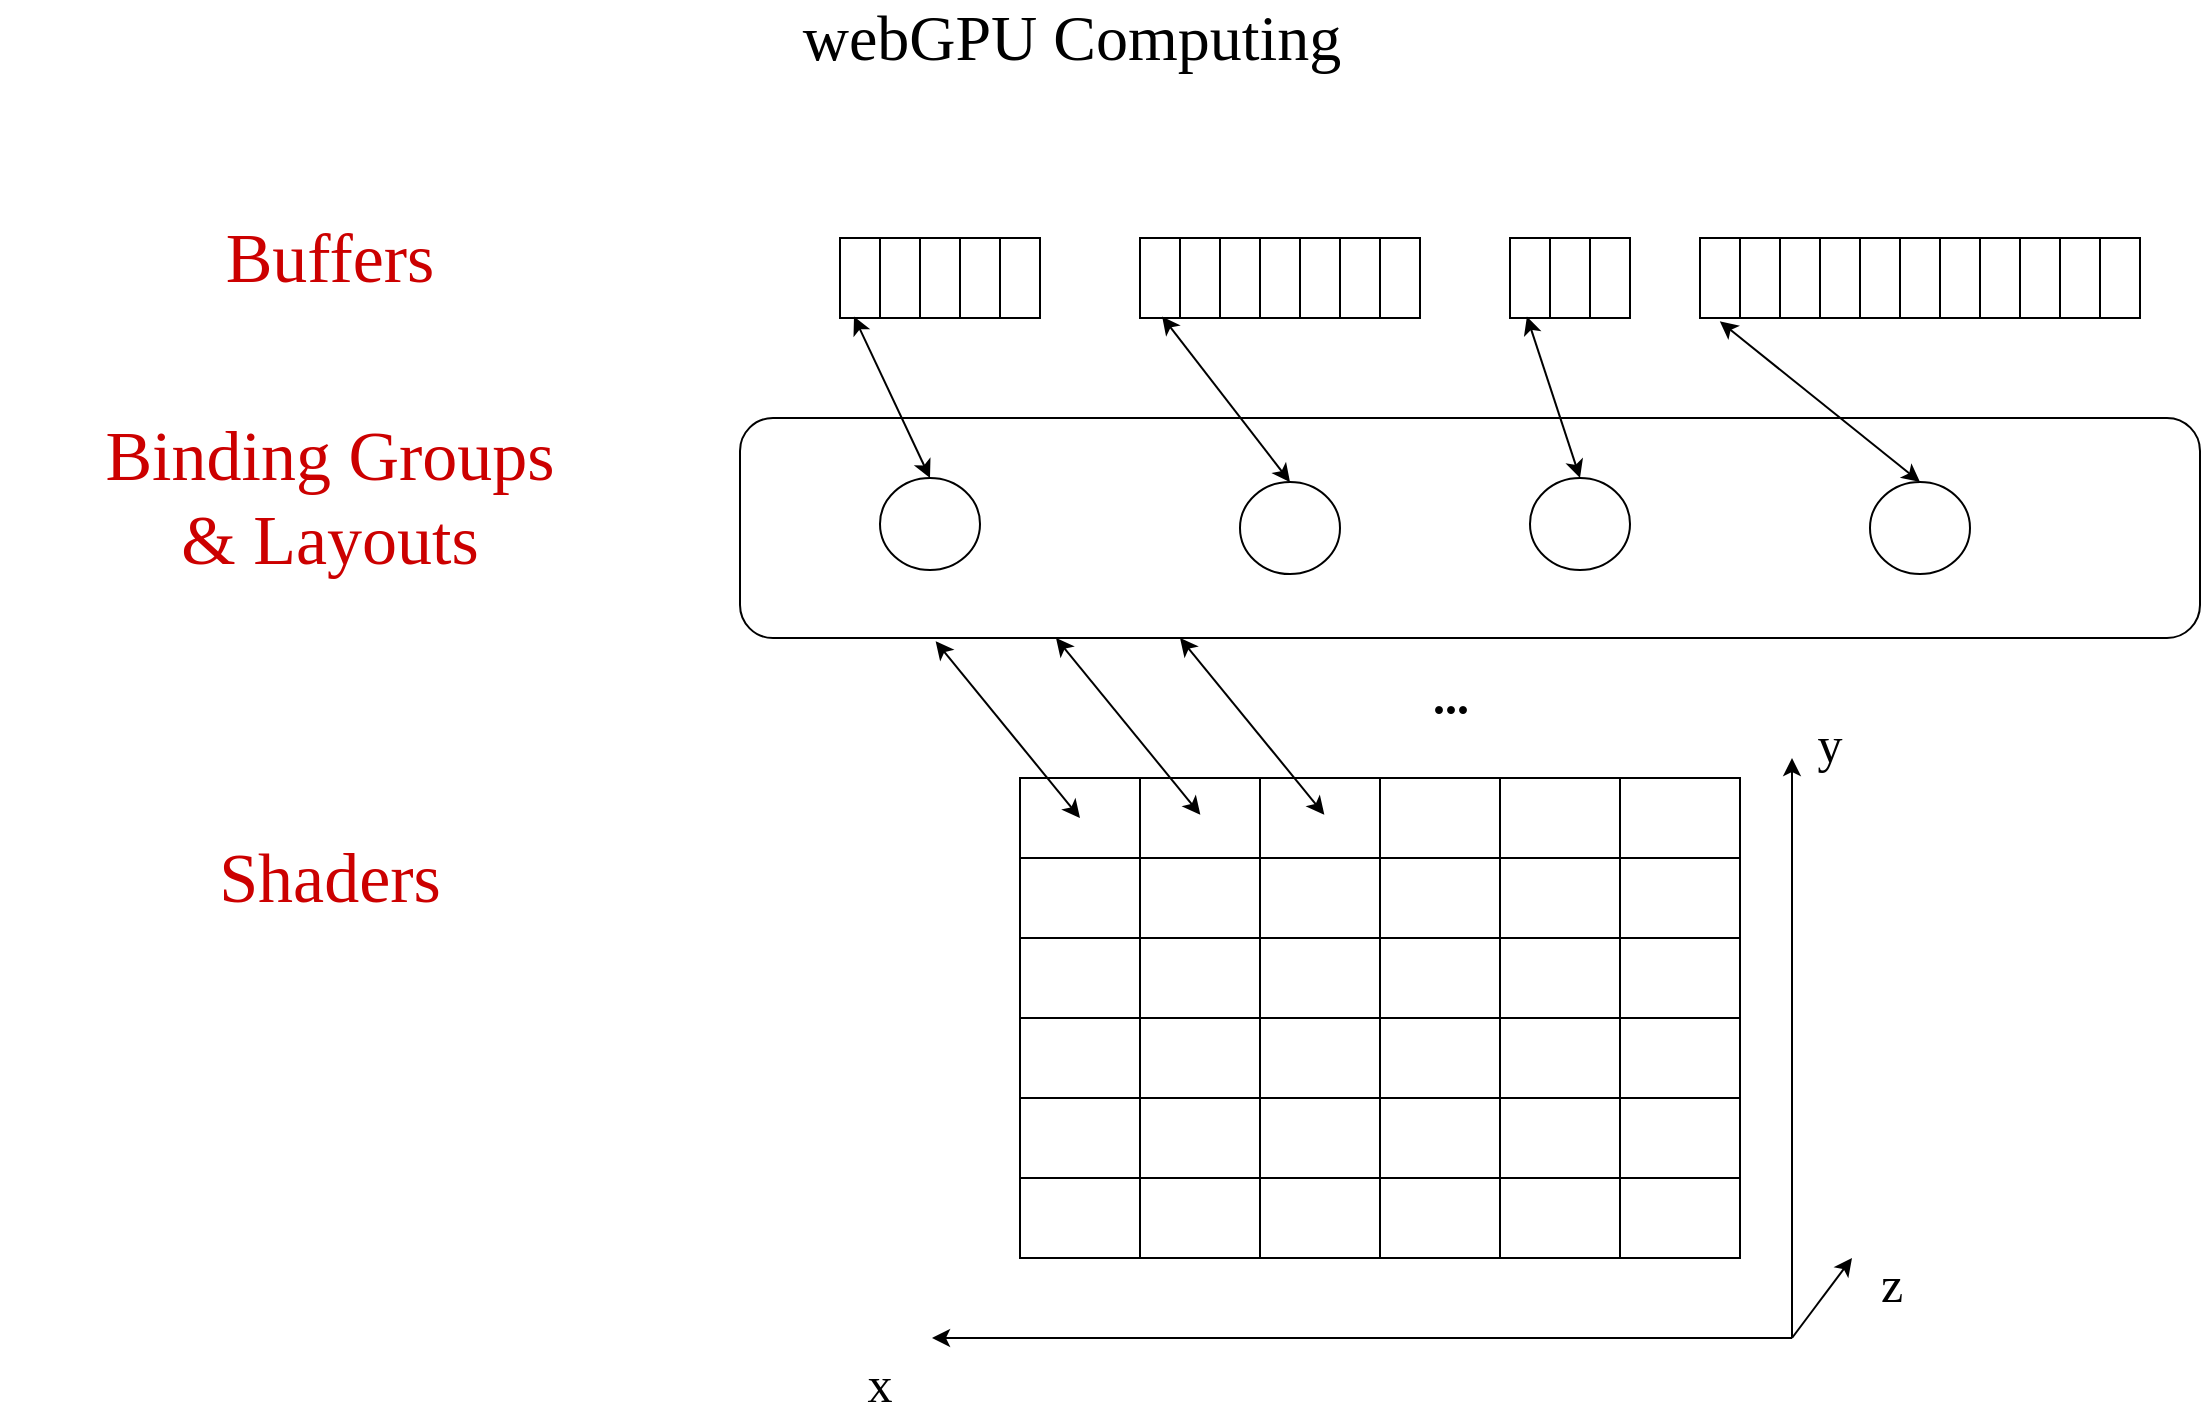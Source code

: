 <mxfile version="14.6.6" type="github">
  <diagram id="Fs4MIxVmF5xMM4W98wgM" name="Page-1">
    <mxGraphModel dx="1673" dy="896" grid="1" gridSize="10" guides="1" tooltips="1" connect="1" arrows="1" fold="1" page="1" pageScale="1" pageWidth="1169" pageHeight="827" math="0" shadow="0">
      <root>
        <mxCell id="0" />
        <mxCell id="1" parent="0" />
        <mxCell id="2cDkV1y1r-W87eGvVOOi-1" value="&lt;font face=&quot;Verdana&quot; style=&quot;font-size: 32px&quot;&gt;webGPU Computing&lt;/font&gt;" style="text;html=1;strokeColor=none;fillColor=none;align=center;verticalAlign=middle;whiteSpace=wrap;rounded=0;" vertex="1" parent="1">
          <mxGeometry x="350" y="30" width="440" height="20" as="geometry" />
        </mxCell>
        <mxCell id="2cDkV1y1r-W87eGvVOOi-2" value="" style="shape=table;html=1;whiteSpace=wrap;startSize=0;container=1;collapsible=0;childLayout=tableLayout;" vertex="1" parent="1">
          <mxGeometry x="454" y="140" width="100" height="40" as="geometry" />
        </mxCell>
        <mxCell id="2cDkV1y1r-W87eGvVOOi-3" value="" style="shape=partialRectangle;html=1;whiteSpace=wrap;collapsible=0;dropTarget=0;pointerEvents=0;fillColor=none;top=0;left=0;bottom=0;right=0;points=[[0,0.5],[1,0.5]];portConstraint=eastwest;" vertex="1" parent="2cDkV1y1r-W87eGvVOOi-2">
          <mxGeometry width="100" height="40" as="geometry" />
        </mxCell>
        <mxCell id="2cDkV1y1r-W87eGvVOOi-4" value="" style="shape=partialRectangle;html=1;whiteSpace=wrap;connectable=0;fillColor=none;top=0;left=0;bottom=0;right=0;overflow=hidden;" vertex="1" parent="2cDkV1y1r-W87eGvVOOi-3">
          <mxGeometry width="20" height="40" as="geometry" />
        </mxCell>
        <mxCell id="2cDkV1y1r-W87eGvVOOi-5" value="" style="shape=partialRectangle;html=1;whiteSpace=wrap;connectable=0;fillColor=none;top=0;left=0;bottom=0;right=0;overflow=hidden;" vertex="1" parent="2cDkV1y1r-W87eGvVOOi-3">
          <mxGeometry x="20" width="20" height="40" as="geometry" />
        </mxCell>
        <mxCell id="2cDkV1y1r-W87eGvVOOi-6" value="" style="shape=partialRectangle;html=1;whiteSpace=wrap;connectable=0;fillColor=none;top=0;left=0;bottom=0;right=0;overflow=hidden;" vertex="1" parent="2cDkV1y1r-W87eGvVOOi-3">
          <mxGeometry x="40" width="20" height="40" as="geometry" />
        </mxCell>
        <mxCell id="2cDkV1y1r-W87eGvVOOi-15" style="shape=partialRectangle;html=1;whiteSpace=wrap;connectable=0;fillColor=none;top=0;left=0;bottom=0;right=0;overflow=hidden;" vertex="1" parent="2cDkV1y1r-W87eGvVOOi-3">
          <mxGeometry x="60" width="20" height="40" as="geometry" />
        </mxCell>
        <mxCell id="2cDkV1y1r-W87eGvVOOi-16" style="shape=partialRectangle;html=1;whiteSpace=wrap;connectable=0;fillColor=none;top=0;left=0;bottom=0;right=0;overflow=hidden;" vertex="1" parent="2cDkV1y1r-W87eGvVOOi-3">
          <mxGeometry x="80" width="20" height="40" as="geometry" />
        </mxCell>
        <mxCell id="2cDkV1y1r-W87eGvVOOi-17" value="" style="shape=table;html=1;whiteSpace=wrap;startSize=0;container=1;collapsible=0;childLayout=tableLayout;" vertex="1" parent="1">
          <mxGeometry x="604" y="140" width="140" height="40" as="geometry" />
        </mxCell>
        <mxCell id="2cDkV1y1r-W87eGvVOOi-18" value="" style="shape=partialRectangle;html=1;whiteSpace=wrap;collapsible=0;dropTarget=0;pointerEvents=0;fillColor=none;top=0;left=0;bottom=0;right=0;points=[[0,0.5],[1,0.5]];portConstraint=eastwest;" vertex="1" parent="2cDkV1y1r-W87eGvVOOi-17">
          <mxGeometry width="140" height="40" as="geometry" />
        </mxCell>
        <mxCell id="2cDkV1y1r-W87eGvVOOi-19" value="" style="shape=partialRectangle;html=1;whiteSpace=wrap;connectable=0;fillColor=none;top=0;left=0;bottom=0;right=0;overflow=hidden;" vertex="1" parent="2cDkV1y1r-W87eGvVOOi-18">
          <mxGeometry width="20" height="40" as="geometry" />
        </mxCell>
        <mxCell id="2cDkV1y1r-W87eGvVOOi-20" value="" style="shape=partialRectangle;html=1;whiteSpace=wrap;connectable=0;fillColor=none;top=0;left=0;bottom=0;right=0;overflow=hidden;" vertex="1" parent="2cDkV1y1r-W87eGvVOOi-18">
          <mxGeometry x="20" width="20" height="40" as="geometry" />
        </mxCell>
        <mxCell id="2cDkV1y1r-W87eGvVOOi-21" value="" style="shape=partialRectangle;html=1;whiteSpace=wrap;connectable=0;fillColor=none;top=0;left=0;bottom=0;right=0;overflow=hidden;" vertex="1" parent="2cDkV1y1r-W87eGvVOOi-18">
          <mxGeometry x="40" width="20" height="40" as="geometry" />
        </mxCell>
        <mxCell id="2cDkV1y1r-W87eGvVOOi-22" style="shape=partialRectangle;html=1;whiteSpace=wrap;connectable=0;fillColor=none;top=0;left=0;bottom=0;right=0;overflow=hidden;" vertex="1" parent="2cDkV1y1r-W87eGvVOOi-18">
          <mxGeometry x="60" width="20" height="40" as="geometry" />
        </mxCell>
        <mxCell id="2cDkV1y1r-W87eGvVOOi-23" style="shape=partialRectangle;html=1;whiteSpace=wrap;connectable=0;fillColor=none;top=0;left=0;bottom=0;right=0;overflow=hidden;" vertex="1" parent="2cDkV1y1r-W87eGvVOOi-18">
          <mxGeometry x="80" width="20" height="40" as="geometry" />
        </mxCell>
        <mxCell id="2cDkV1y1r-W87eGvVOOi-25" style="shape=partialRectangle;html=1;whiteSpace=wrap;connectable=0;fillColor=none;top=0;left=0;bottom=0;right=0;overflow=hidden;" vertex="1" parent="2cDkV1y1r-W87eGvVOOi-18">
          <mxGeometry x="100" width="20" height="40" as="geometry" />
        </mxCell>
        <mxCell id="2cDkV1y1r-W87eGvVOOi-24" style="shape=partialRectangle;html=1;whiteSpace=wrap;connectable=0;fillColor=none;top=0;left=0;bottom=0;right=0;overflow=hidden;" vertex="1" parent="2cDkV1y1r-W87eGvVOOi-18">
          <mxGeometry x="120" width="20" height="40" as="geometry" />
        </mxCell>
        <mxCell id="2cDkV1y1r-W87eGvVOOi-27" value="" style="shape=table;html=1;whiteSpace=wrap;startSize=0;container=1;collapsible=0;childLayout=tableLayout;" vertex="1" parent="1">
          <mxGeometry x="789" y="140" width="60" height="40" as="geometry" />
        </mxCell>
        <mxCell id="2cDkV1y1r-W87eGvVOOi-28" value="" style="shape=partialRectangle;html=1;whiteSpace=wrap;collapsible=0;dropTarget=0;pointerEvents=0;fillColor=none;top=0;left=0;bottom=0;right=0;points=[[0,0.5],[1,0.5]];portConstraint=eastwest;" vertex="1" parent="2cDkV1y1r-W87eGvVOOi-27">
          <mxGeometry width="60" height="40" as="geometry" />
        </mxCell>
        <mxCell id="2cDkV1y1r-W87eGvVOOi-29" value="" style="shape=partialRectangle;html=1;whiteSpace=wrap;connectable=0;fillColor=none;top=0;left=0;bottom=0;right=0;overflow=hidden;" vertex="1" parent="2cDkV1y1r-W87eGvVOOi-28">
          <mxGeometry width="20" height="40" as="geometry" />
        </mxCell>
        <mxCell id="2cDkV1y1r-W87eGvVOOi-30" value="" style="shape=partialRectangle;html=1;whiteSpace=wrap;connectable=0;fillColor=none;top=0;left=0;bottom=0;right=0;overflow=hidden;" vertex="1" parent="2cDkV1y1r-W87eGvVOOi-28">
          <mxGeometry x="20" width="20" height="40" as="geometry" />
        </mxCell>
        <mxCell id="2cDkV1y1r-W87eGvVOOi-31" value="" style="shape=partialRectangle;html=1;whiteSpace=wrap;connectable=0;fillColor=none;top=0;left=0;bottom=0;right=0;overflow=hidden;" vertex="1" parent="2cDkV1y1r-W87eGvVOOi-28">
          <mxGeometry x="40" width="20" height="40" as="geometry" />
        </mxCell>
        <mxCell id="2cDkV1y1r-W87eGvVOOi-36" value="" style="shape=table;html=1;whiteSpace=wrap;startSize=0;container=1;collapsible=0;childLayout=tableLayout;" vertex="1" parent="1">
          <mxGeometry x="884" y="140" width="220" height="40" as="geometry" />
        </mxCell>
        <mxCell id="2cDkV1y1r-W87eGvVOOi-37" value="" style="shape=partialRectangle;html=1;whiteSpace=wrap;collapsible=0;dropTarget=0;pointerEvents=0;fillColor=none;top=0;left=0;bottom=0;right=0;points=[[0,0.5],[1,0.5]];portConstraint=eastwest;" vertex="1" parent="2cDkV1y1r-W87eGvVOOi-36">
          <mxGeometry width="220" height="40" as="geometry" />
        </mxCell>
        <mxCell id="2cDkV1y1r-W87eGvVOOi-38" value="" style="shape=partialRectangle;html=1;whiteSpace=wrap;connectable=0;fillColor=none;top=0;left=0;bottom=0;right=0;overflow=hidden;" vertex="1" parent="2cDkV1y1r-W87eGvVOOi-37">
          <mxGeometry width="20" height="40" as="geometry" />
        </mxCell>
        <mxCell id="2cDkV1y1r-W87eGvVOOi-39" value="" style="shape=partialRectangle;html=1;whiteSpace=wrap;connectable=0;fillColor=none;top=0;left=0;bottom=0;right=0;overflow=hidden;" vertex="1" parent="2cDkV1y1r-W87eGvVOOi-37">
          <mxGeometry x="20" width="20" height="40" as="geometry" />
        </mxCell>
        <mxCell id="2cDkV1y1r-W87eGvVOOi-40" value="" style="shape=partialRectangle;html=1;whiteSpace=wrap;connectable=0;fillColor=none;top=0;left=0;bottom=0;right=0;overflow=hidden;" vertex="1" parent="2cDkV1y1r-W87eGvVOOi-37">
          <mxGeometry x="40" width="20" height="40" as="geometry" />
        </mxCell>
        <mxCell id="2cDkV1y1r-W87eGvVOOi-41" style="shape=partialRectangle;html=1;whiteSpace=wrap;connectable=0;fillColor=none;top=0;left=0;bottom=0;right=0;overflow=hidden;" vertex="1" parent="2cDkV1y1r-W87eGvVOOi-37">
          <mxGeometry x="60" width="20" height="40" as="geometry" />
        </mxCell>
        <mxCell id="2cDkV1y1r-W87eGvVOOi-42" style="shape=partialRectangle;html=1;whiteSpace=wrap;connectable=0;fillColor=none;top=0;left=0;bottom=0;right=0;overflow=hidden;" vertex="1" parent="2cDkV1y1r-W87eGvVOOi-37">
          <mxGeometry x="80" width="20" height="40" as="geometry" />
        </mxCell>
        <mxCell id="2cDkV1y1r-W87eGvVOOi-43" style="shape=partialRectangle;html=1;whiteSpace=wrap;connectable=0;fillColor=none;top=0;left=0;bottom=0;right=0;overflow=hidden;" vertex="1" parent="2cDkV1y1r-W87eGvVOOi-37">
          <mxGeometry x="100" width="20" height="40" as="geometry" />
        </mxCell>
        <mxCell id="2cDkV1y1r-W87eGvVOOi-44" style="shape=partialRectangle;html=1;whiteSpace=wrap;connectable=0;fillColor=none;top=0;left=0;bottom=0;right=0;overflow=hidden;" vertex="1" parent="2cDkV1y1r-W87eGvVOOi-37">
          <mxGeometry x="120" width="20" height="40" as="geometry" />
        </mxCell>
        <mxCell id="2cDkV1y1r-W87eGvVOOi-45" style="shape=partialRectangle;html=1;whiteSpace=wrap;connectable=0;fillColor=none;top=0;left=0;bottom=0;right=0;overflow=hidden;" vertex="1" parent="2cDkV1y1r-W87eGvVOOi-37">
          <mxGeometry x="140" width="20" height="40" as="geometry" />
        </mxCell>
        <mxCell id="2cDkV1y1r-W87eGvVOOi-46" style="shape=partialRectangle;html=1;whiteSpace=wrap;connectable=0;fillColor=none;top=0;left=0;bottom=0;right=0;overflow=hidden;" vertex="1" parent="2cDkV1y1r-W87eGvVOOi-37">
          <mxGeometry x="160" width="20" height="40" as="geometry" />
        </mxCell>
        <mxCell id="2cDkV1y1r-W87eGvVOOi-47" style="shape=partialRectangle;html=1;whiteSpace=wrap;connectable=0;fillColor=none;top=0;left=0;bottom=0;right=0;overflow=hidden;" vertex="1" parent="2cDkV1y1r-W87eGvVOOi-37">
          <mxGeometry x="180" width="20" height="40" as="geometry" />
        </mxCell>
        <mxCell id="2cDkV1y1r-W87eGvVOOi-48" style="shape=partialRectangle;html=1;whiteSpace=wrap;connectable=0;fillColor=none;top=0;left=0;bottom=0;right=0;overflow=hidden;" vertex="1" parent="2cDkV1y1r-W87eGvVOOi-37">
          <mxGeometry x="200" width="20" height="40" as="geometry" />
        </mxCell>
        <mxCell id="2cDkV1y1r-W87eGvVOOi-49" value="Buffers" style="text;html=1;strokeColor=none;fillColor=none;align=center;verticalAlign=middle;whiteSpace=wrap;rounded=0;fontSize=35;fontFamily=Verdana;fontColor=#CC0000;" vertex="1" parent="1">
          <mxGeometry x="179" y="140" width="40" height="20" as="geometry" />
        </mxCell>
        <mxCell id="2cDkV1y1r-W87eGvVOOi-51" value="&lt;font style=&quot;font-size: 35px&quot;&gt;Binding Groups&lt;br&gt;&amp;amp; Layouts&lt;/font&gt;" style="text;html=1;strokeColor=none;fillColor=none;align=center;verticalAlign=middle;whiteSpace=wrap;rounded=0;fontSize=35;fontFamily=Verdana;fontColor=#CC0000;" vertex="1" parent="1">
          <mxGeometry x="34" y="260" width="330" height="20" as="geometry" />
        </mxCell>
        <mxCell id="2cDkV1y1r-W87eGvVOOi-52" value="" style="rounded=1;whiteSpace=wrap;html=1;fontFamily=Verdana;fontSize=35;fontColor=#CC0000;glass=0;" vertex="1" parent="1">
          <mxGeometry x="404" y="230" width="730" height="110" as="geometry" />
        </mxCell>
        <mxCell id="2cDkV1y1r-W87eGvVOOi-53" value="" style="ellipse;whiteSpace=wrap;html=1;rounded=1;glass=0;fontFamily=Verdana;fontSize=35;fontColor=#CC0000;" vertex="1" parent="1">
          <mxGeometry x="474" y="260" width="50" height="46" as="geometry" />
        </mxCell>
        <mxCell id="2cDkV1y1r-W87eGvVOOi-54" value="" style="ellipse;whiteSpace=wrap;html=1;rounded=1;glass=0;fontFamily=Verdana;fontSize=35;fontColor=#CC0000;" vertex="1" parent="1">
          <mxGeometry x="654" y="262" width="50" height="46" as="geometry" />
        </mxCell>
        <mxCell id="2cDkV1y1r-W87eGvVOOi-55" value="" style="ellipse;whiteSpace=wrap;html=1;rounded=1;glass=0;fontFamily=Verdana;fontSize=35;fontColor=#CC0000;" vertex="1" parent="1">
          <mxGeometry x="799" y="260" width="50" height="46" as="geometry" />
        </mxCell>
        <mxCell id="2cDkV1y1r-W87eGvVOOi-56" value="" style="ellipse;whiteSpace=wrap;html=1;rounded=1;glass=0;fontFamily=Verdana;fontSize=35;fontColor=#CC0000;" vertex="1" parent="1">
          <mxGeometry x="969" y="262" width="50" height="46" as="geometry" />
        </mxCell>
        <mxCell id="2cDkV1y1r-W87eGvVOOi-57" value="" style="endArrow=classic;startArrow=classic;html=1;fontFamily=Verdana;fontSize=35;fontColor=#CC0000;entryX=0.07;entryY=0.982;entryDx=0;entryDy=0;entryPerimeter=0;exitX=0.5;exitY=0;exitDx=0;exitDy=0;" edge="1" parent="1" source="2cDkV1y1r-W87eGvVOOi-53" target="2cDkV1y1r-W87eGvVOOi-3">
          <mxGeometry width="50" height="50" relative="1" as="geometry">
            <mxPoint x="384" y="210" as="sourcePoint" />
            <mxPoint x="434" y="160" as="targetPoint" />
          </mxGeometry>
        </mxCell>
        <mxCell id="2cDkV1y1r-W87eGvVOOi-58" value="" style="endArrow=classic;startArrow=classic;html=1;fontFamily=Verdana;fontSize=35;fontColor=#CC0000;entryX=0.079;entryY=0.982;entryDx=0;entryDy=0;entryPerimeter=0;exitX=0.5;exitY=0;exitDx=0;exitDy=0;" edge="1" parent="1" source="2cDkV1y1r-W87eGvVOOi-54" target="2cDkV1y1r-W87eGvVOOi-18">
          <mxGeometry width="50" height="50" relative="1" as="geometry">
            <mxPoint x="509" y="270" as="sourcePoint" />
            <mxPoint x="471" y="189.28" as="targetPoint" />
          </mxGeometry>
        </mxCell>
        <mxCell id="2cDkV1y1r-W87eGvVOOi-59" value="" style="endArrow=classic;startArrow=classic;html=1;fontFamily=Verdana;fontSize=35;fontColor=#CC0000;entryX=0.141;entryY=0.982;entryDx=0;entryDy=0;entryPerimeter=0;exitX=0.5;exitY=0;exitDx=0;exitDy=0;" edge="1" parent="1" source="2cDkV1y1r-W87eGvVOOi-55" target="2cDkV1y1r-W87eGvVOOi-28">
          <mxGeometry width="50" height="50" relative="1" as="geometry">
            <mxPoint x="689" y="272" as="sourcePoint" />
            <mxPoint x="625.06" y="189.28" as="targetPoint" />
          </mxGeometry>
        </mxCell>
        <mxCell id="2cDkV1y1r-W87eGvVOOi-60" value="" style="endArrow=classic;startArrow=classic;html=1;fontFamily=Verdana;fontSize=35;fontColor=#CC0000;entryX=0.045;entryY=1.041;entryDx=0;entryDy=0;entryPerimeter=0;exitX=0.5;exitY=0;exitDx=0;exitDy=0;" edge="1" parent="1" source="2cDkV1y1r-W87eGvVOOi-56" target="2cDkV1y1r-W87eGvVOOi-37">
          <mxGeometry width="50" height="50" relative="1" as="geometry">
            <mxPoint x="834.0" y="270" as="sourcePoint" />
            <mxPoint x="807.46" y="189.28" as="targetPoint" />
          </mxGeometry>
        </mxCell>
        <mxCell id="2cDkV1y1r-W87eGvVOOi-64" value="" style="shape=table;html=1;whiteSpace=wrap;startSize=0;container=1;collapsible=0;childLayout=tableLayout;rounded=0;glass=0;fontFamily=Verdana;fontSize=35;fontColor=#CC0000;" vertex="1" parent="1">
          <mxGeometry x="544" y="410" width="360" height="240" as="geometry" />
        </mxCell>
        <mxCell id="2cDkV1y1r-W87eGvVOOi-100" style="shape=partialRectangle;html=1;whiteSpace=wrap;collapsible=0;dropTarget=0;pointerEvents=0;fillColor=none;top=0;left=0;bottom=0;right=0;points=[[0,0.5],[1,0.5]];portConstraint=eastwest;" vertex="1" parent="2cDkV1y1r-W87eGvVOOi-64">
          <mxGeometry width="360" height="40" as="geometry" />
        </mxCell>
        <mxCell id="2cDkV1y1r-W87eGvVOOi-101" style="shape=partialRectangle;html=1;whiteSpace=wrap;connectable=0;fillColor=none;top=0;left=0;bottom=0;right=0;overflow=hidden;" vertex="1" parent="2cDkV1y1r-W87eGvVOOi-100">
          <mxGeometry width="60" height="40" as="geometry" />
        </mxCell>
        <mxCell id="2cDkV1y1r-W87eGvVOOi-102" style="shape=partialRectangle;html=1;whiteSpace=wrap;connectable=0;fillColor=none;top=0;left=0;bottom=0;right=0;overflow=hidden;" vertex="1" parent="2cDkV1y1r-W87eGvVOOi-100">
          <mxGeometry x="60" width="60" height="40" as="geometry" />
        </mxCell>
        <mxCell id="2cDkV1y1r-W87eGvVOOi-103" style="shape=partialRectangle;html=1;whiteSpace=wrap;connectable=0;fillColor=none;top=0;left=0;bottom=0;right=0;overflow=hidden;" vertex="1" parent="2cDkV1y1r-W87eGvVOOi-100">
          <mxGeometry x="120" width="60" height="40" as="geometry" />
        </mxCell>
        <mxCell id="2cDkV1y1r-W87eGvVOOi-104" style="shape=partialRectangle;html=1;whiteSpace=wrap;connectable=0;fillColor=none;top=0;left=0;bottom=0;right=0;overflow=hidden;" vertex="1" parent="2cDkV1y1r-W87eGvVOOi-100">
          <mxGeometry x="180" width="60" height="40" as="geometry" />
        </mxCell>
        <mxCell id="2cDkV1y1r-W87eGvVOOi-105" style="shape=partialRectangle;html=1;whiteSpace=wrap;connectable=0;fillColor=none;top=0;left=0;bottom=0;right=0;overflow=hidden;" vertex="1" parent="2cDkV1y1r-W87eGvVOOi-100">
          <mxGeometry x="240" width="60" height="40" as="geometry" />
        </mxCell>
        <mxCell id="2cDkV1y1r-W87eGvVOOi-106" style="shape=partialRectangle;html=1;whiteSpace=wrap;connectable=0;fillColor=none;top=0;left=0;bottom=0;right=0;overflow=hidden;" vertex="1" parent="2cDkV1y1r-W87eGvVOOi-100">
          <mxGeometry x="300" width="60" height="40" as="geometry" />
        </mxCell>
        <mxCell id="2cDkV1y1r-W87eGvVOOi-93" style="shape=partialRectangle;html=1;whiteSpace=wrap;collapsible=0;dropTarget=0;pointerEvents=0;fillColor=none;top=0;left=0;bottom=0;right=0;points=[[0,0.5],[1,0.5]];portConstraint=eastwest;" vertex="1" parent="2cDkV1y1r-W87eGvVOOi-64">
          <mxGeometry y="40" width="360" height="40" as="geometry" />
        </mxCell>
        <mxCell id="2cDkV1y1r-W87eGvVOOi-94" style="shape=partialRectangle;html=1;whiteSpace=wrap;connectable=0;fillColor=none;top=0;left=0;bottom=0;right=0;overflow=hidden;" vertex="1" parent="2cDkV1y1r-W87eGvVOOi-93">
          <mxGeometry width="60" height="40" as="geometry" />
        </mxCell>
        <mxCell id="2cDkV1y1r-W87eGvVOOi-95" style="shape=partialRectangle;html=1;whiteSpace=wrap;connectable=0;fillColor=none;top=0;left=0;bottom=0;right=0;overflow=hidden;" vertex="1" parent="2cDkV1y1r-W87eGvVOOi-93">
          <mxGeometry x="60" width="60" height="40" as="geometry" />
        </mxCell>
        <mxCell id="2cDkV1y1r-W87eGvVOOi-96" style="shape=partialRectangle;html=1;whiteSpace=wrap;connectable=0;fillColor=none;top=0;left=0;bottom=0;right=0;overflow=hidden;" vertex="1" parent="2cDkV1y1r-W87eGvVOOi-93">
          <mxGeometry x="120" width="60" height="40" as="geometry" />
        </mxCell>
        <mxCell id="2cDkV1y1r-W87eGvVOOi-97" style="shape=partialRectangle;html=1;whiteSpace=wrap;connectable=0;fillColor=none;top=0;left=0;bottom=0;right=0;overflow=hidden;" vertex="1" parent="2cDkV1y1r-W87eGvVOOi-93">
          <mxGeometry x="180" width="60" height="40" as="geometry" />
        </mxCell>
        <mxCell id="2cDkV1y1r-W87eGvVOOi-98" style="shape=partialRectangle;html=1;whiteSpace=wrap;connectable=0;fillColor=none;top=0;left=0;bottom=0;right=0;overflow=hidden;" vertex="1" parent="2cDkV1y1r-W87eGvVOOi-93">
          <mxGeometry x="240" width="60" height="40" as="geometry" />
        </mxCell>
        <mxCell id="2cDkV1y1r-W87eGvVOOi-99" style="shape=partialRectangle;html=1;whiteSpace=wrap;connectable=0;fillColor=none;top=0;left=0;bottom=0;right=0;overflow=hidden;" vertex="1" parent="2cDkV1y1r-W87eGvVOOi-93">
          <mxGeometry x="300" width="60" height="40" as="geometry" />
        </mxCell>
        <mxCell id="2cDkV1y1r-W87eGvVOOi-86" style="shape=partialRectangle;html=1;whiteSpace=wrap;collapsible=0;dropTarget=0;pointerEvents=0;fillColor=none;top=0;left=0;bottom=0;right=0;points=[[0,0.5],[1,0.5]];portConstraint=eastwest;" vertex="1" parent="2cDkV1y1r-W87eGvVOOi-64">
          <mxGeometry y="80" width="360" height="40" as="geometry" />
        </mxCell>
        <mxCell id="2cDkV1y1r-W87eGvVOOi-87" style="shape=partialRectangle;html=1;whiteSpace=wrap;connectable=0;fillColor=none;top=0;left=0;bottom=0;right=0;overflow=hidden;" vertex="1" parent="2cDkV1y1r-W87eGvVOOi-86">
          <mxGeometry width="60" height="40" as="geometry" />
        </mxCell>
        <mxCell id="2cDkV1y1r-W87eGvVOOi-88" style="shape=partialRectangle;html=1;whiteSpace=wrap;connectable=0;fillColor=none;top=0;left=0;bottom=0;right=0;overflow=hidden;" vertex="1" parent="2cDkV1y1r-W87eGvVOOi-86">
          <mxGeometry x="60" width="60" height="40" as="geometry" />
        </mxCell>
        <mxCell id="2cDkV1y1r-W87eGvVOOi-89" style="shape=partialRectangle;html=1;whiteSpace=wrap;connectable=0;fillColor=none;top=0;left=0;bottom=0;right=0;overflow=hidden;" vertex="1" parent="2cDkV1y1r-W87eGvVOOi-86">
          <mxGeometry x="120" width="60" height="40" as="geometry" />
        </mxCell>
        <mxCell id="2cDkV1y1r-W87eGvVOOi-90" style="shape=partialRectangle;html=1;whiteSpace=wrap;connectable=0;fillColor=none;top=0;left=0;bottom=0;right=0;overflow=hidden;" vertex="1" parent="2cDkV1y1r-W87eGvVOOi-86">
          <mxGeometry x="180" width="60" height="40" as="geometry" />
        </mxCell>
        <mxCell id="2cDkV1y1r-W87eGvVOOi-91" style="shape=partialRectangle;html=1;whiteSpace=wrap;connectable=0;fillColor=none;top=0;left=0;bottom=0;right=0;overflow=hidden;" vertex="1" parent="2cDkV1y1r-W87eGvVOOi-86">
          <mxGeometry x="240" width="60" height="40" as="geometry" />
        </mxCell>
        <mxCell id="2cDkV1y1r-W87eGvVOOi-92" style="shape=partialRectangle;html=1;whiteSpace=wrap;connectable=0;fillColor=none;top=0;left=0;bottom=0;right=0;overflow=hidden;" vertex="1" parent="2cDkV1y1r-W87eGvVOOi-86">
          <mxGeometry x="300" width="60" height="40" as="geometry" />
        </mxCell>
        <mxCell id="2cDkV1y1r-W87eGvVOOi-65" value="" style="shape=partialRectangle;html=1;whiteSpace=wrap;collapsible=0;dropTarget=0;pointerEvents=0;fillColor=none;top=0;left=0;bottom=0;right=0;points=[[0,0.5],[1,0.5]];portConstraint=eastwest;" vertex="1" parent="2cDkV1y1r-W87eGvVOOi-64">
          <mxGeometry y="120" width="360" height="40" as="geometry" />
        </mxCell>
        <mxCell id="2cDkV1y1r-W87eGvVOOi-66" value="" style="shape=partialRectangle;html=1;whiteSpace=wrap;connectable=0;fillColor=none;top=0;left=0;bottom=0;right=0;overflow=hidden;" vertex="1" parent="2cDkV1y1r-W87eGvVOOi-65">
          <mxGeometry width="60" height="40" as="geometry" />
        </mxCell>
        <mxCell id="2cDkV1y1r-W87eGvVOOi-67" value="" style="shape=partialRectangle;html=1;whiteSpace=wrap;connectable=0;fillColor=none;top=0;left=0;bottom=0;right=0;overflow=hidden;" vertex="1" parent="2cDkV1y1r-W87eGvVOOi-65">
          <mxGeometry x="60" width="60" height="40" as="geometry" />
        </mxCell>
        <mxCell id="2cDkV1y1r-W87eGvVOOi-68" value="" style="shape=partialRectangle;html=1;whiteSpace=wrap;connectable=0;fillColor=none;top=0;left=0;bottom=0;right=0;overflow=hidden;" vertex="1" parent="2cDkV1y1r-W87eGvVOOi-65">
          <mxGeometry x="120" width="60" height="40" as="geometry" />
        </mxCell>
        <mxCell id="2cDkV1y1r-W87eGvVOOi-77" style="shape=partialRectangle;html=1;whiteSpace=wrap;connectable=0;fillColor=none;top=0;left=0;bottom=0;right=0;overflow=hidden;" vertex="1" parent="2cDkV1y1r-W87eGvVOOi-65">
          <mxGeometry x="180" width="60" height="40" as="geometry" />
        </mxCell>
        <mxCell id="2cDkV1y1r-W87eGvVOOi-80" style="shape=partialRectangle;html=1;whiteSpace=wrap;connectable=0;fillColor=none;top=0;left=0;bottom=0;right=0;overflow=hidden;" vertex="1" parent="2cDkV1y1r-W87eGvVOOi-65">
          <mxGeometry x="240" width="60" height="40" as="geometry" />
        </mxCell>
        <mxCell id="2cDkV1y1r-W87eGvVOOi-83" style="shape=partialRectangle;html=1;whiteSpace=wrap;connectable=0;fillColor=none;top=0;left=0;bottom=0;right=0;overflow=hidden;" vertex="1" parent="2cDkV1y1r-W87eGvVOOi-65">
          <mxGeometry x="300" width="60" height="40" as="geometry" />
        </mxCell>
        <mxCell id="2cDkV1y1r-W87eGvVOOi-69" value="" style="shape=partialRectangle;html=1;whiteSpace=wrap;collapsible=0;dropTarget=0;pointerEvents=0;fillColor=none;top=0;left=0;bottom=0;right=0;points=[[0,0.5],[1,0.5]];portConstraint=eastwest;" vertex="1" parent="2cDkV1y1r-W87eGvVOOi-64">
          <mxGeometry y="160" width="360" height="40" as="geometry" />
        </mxCell>
        <mxCell id="2cDkV1y1r-W87eGvVOOi-70" value="" style="shape=partialRectangle;html=1;whiteSpace=wrap;connectable=0;fillColor=none;top=0;left=0;bottom=0;right=0;overflow=hidden;" vertex="1" parent="2cDkV1y1r-W87eGvVOOi-69">
          <mxGeometry width="60" height="40" as="geometry" />
        </mxCell>
        <mxCell id="2cDkV1y1r-W87eGvVOOi-71" value="" style="shape=partialRectangle;html=1;whiteSpace=wrap;connectable=0;fillColor=none;top=0;left=0;bottom=0;right=0;overflow=hidden;" vertex="1" parent="2cDkV1y1r-W87eGvVOOi-69">
          <mxGeometry x="60" width="60" height="40" as="geometry" />
        </mxCell>
        <mxCell id="2cDkV1y1r-W87eGvVOOi-72" value="" style="shape=partialRectangle;html=1;whiteSpace=wrap;connectable=0;fillColor=none;top=0;left=0;bottom=0;right=0;overflow=hidden;" vertex="1" parent="2cDkV1y1r-W87eGvVOOi-69">
          <mxGeometry x="120" width="60" height="40" as="geometry" />
        </mxCell>
        <mxCell id="2cDkV1y1r-W87eGvVOOi-78" style="shape=partialRectangle;html=1;whiteSpace=wrap;connectable=0;fillColor=none;top=0;left=0;bottom=0;right=0;overflow=hidden;" vertex="1" parent="2cDkV1y1r-W87eGvVOOi-69">
          <mxGeometry x="180" width="60" height="40" as="geometry" />
        </mxCell>
        <mxCell id="2cDkV1y1r-W87eGvVOOi-81" style="shape=partialRectangle;html=1;whiteSpace=wrap;connectable=0;fillColor=none;top=0;left=0;bottom=0;right=0;overflow=hidden;" vertex="1" parent="2cDkV1y1r-W87eGvVOOi-69">
          <mxGeometry x="240" width="60" height="40" as="geometry" />
        </mxCell>
        <mxCell id="2cDkV1y1r-W87eGvVOOi-84" style="shape=partialRectangle;html=1;whiteSpace=wrap;connectable=0;fillColor=none;top=0;left=0;bottom=0;right=0;overflow=hidden;" vertex="1" parent="2cDkV1y1r-W87eGvVOOi-69">
          <mxGeometry x="300" width="60" height="40" as="geometry" />
        </mxCell>
        <mxCell id="2cDkV1y1r-W87eGvVOOi-73" value="" style="shape=partialRectangle;html=1;whiteSpace=wrap;collapsible=0;dropTarget=0;pointerEvents=0;fillColor=none;top=0;left=0;bottom=0;right=0;points=[[0,0.5],[1,0.5]];portConstraint=eastwest;" vertex="1" parent="2cDkV1y1r-W87eGvVOOi-64">
          <mxGeometry y="200" width="360" height="40" as="geometry" />
        </mxCell>
        <mxCell id="2cDkV1y1r-W87eGvVOOi-74" value="" style="shape=partialRectangle;html=1;whiteSpace=wrap;connectable=0;fillColor=none;top=0;left=0;bottom=0;right=0;overflow=hidden;" vertex="1" parent="2cDkV1y1r-W87eGvVOOi-73">
          <mxGeometry width="60" height="40" as="geometry" />
        </mxCell>
        <mxCell id="2cDkV1y1r-W87eGvVOOi-75" value="" style="shape=partialRectangle;html=1;whiteSpace=wrap;connectable=0;fillColor=none;top=0;left=0;bottom=0;right=0;overflow=hidden;" vertex="1" parent="2cDkV1y1r-W87eGvVOOi-73">
          <mxGeometry x="60" width="60" height="40" as="geometry" />
        </mxCell>
        <mxCell id="2cDkV1y1r-W87eGvVOOi-76" value="" style="shape=partialRectangle;html=1;whiteSpace=wrap;connectable=0;fillColor=none;top=0;left=0;bottom=0;right=0;overflow=hidden;" vertex="1" parent="2cDkV1y1r-W87eGvVOOi-73">
          <mxGeometry x="120" width="60" height="40" as="geometry" />
        </mxCell>
        <mxCell id="2cDkV1y1r-W87eGvVOOi-79" style="shape=partialRectangle;html=1;whiteSpace=wrap;connectable=0;fillColor=none;top=0;left=0;bottom=0;right=0;overflow=hidden;" vertex="1" parent="2cDkV1y1r-W87eGvVOOi-73">
          <mxGeometry x="180" width="60" height="40" as="geometry" />
        </mxCell>
        <mxCell id="2cDkV1y1r-W87eGvVOOi-82" style="shape=partialRectangle;html=1;whiteSpace=wrap;connectable=0;fillColor=none;top=0;left=0;bottom=0;right=0;overflow=hidden;" vertex="1" parent="2cDkV1y1r-W87eGvVOOi-73">
          <mxGeometry x="240" width="60" height="40" as="geometry" />
        </mxCell>
        <mxCell id="2cDkV1y1r-W87eGvVOOi-85" style="shape=partialRectangle;html=1;whiteSpace=wrap;connectable=0;fillColor=none;top=0;left=0;bottom=0;right=0;overflow=hidden;" vertex="1" parent="2cDkV1y1r-W87eGvVOOi-73">
          <mxGeometry x="300" width="60" height="40" as="geometry" />
        </mxCell>
        <mxCell id="2cDkV1y1r-W87eGvVOOi-150" value="" style="endArrow=classic;startArrow=classic;html=1;fontFamily=Verdana;fontSize=35;fontColor=#CC0000;entryX=0.134;entryY=1.015;entryDx=0;entryDy=0;entryPerimeter=0;horizontal=1;" edge="1" parent="1" target="2cDkV1y1r-W87eGvVOOi-52">
          <mxGeometry width="50" height="50" relative="1" as="geometry">
            <mxPoint x="574" y="430" as="sourcePoint" />
            <mxPoint x="564" y="370" as="targetPoint" />
          </mxGeometry>
        </mxCell>
        <mxCell id="2cDkV1y1r-W87eGvVOOi-152" value="" style="endArrow=classic;startArrow=classic;html=1;fontFamily=Verdana;fontSize=35;fontColor=#CC0000;entryX=0.134;entryY=1.015;entryDx=0;entryDy=0;entryPerimeter=0;horizontal=1;" edge="1" parent="1">
          <mxGeometry width="50" height="50" relative="1" as="geometry">
            <mxPoint x="634.18" y="428.35" as="sourcePoint" />
            <mxPoint x="562.0" y="340.0" as="targetPoint" />
          </mxGeometry>
        </mxCell>
        <mxCell id="2cDkV1y1r-W87eGvVOOi-153" value="" style="endArrow=classic;startArrow=classic;html=1;fontFamily=Verdana;fontSize=35;fontColor=#CC0000;entryX=0.134;entryY=1.015;entryDx=0;entryDy=0;entryPerimeter=0;horizontal=1;" edge="1" parent="1">
          <mxGeometry width="50" height="50" relative="1" as="geometry">
            <mxPoint x="696.18" y="428.35" as="sourcePoint" />
            <mxPoint x="624.0" y="340" as="targetPoint" />
          </mxGeometry>
        </mxCell>
        <mxCell id="2cDkV1y1r-W87eGvVOOi-154" value="&lt;font color=&quot;#000000&quot;&gt;...&lt;/font&gt;" style="text;strokeColor=none;fillColor=none;html=1;fontSize=24;fontStyle=1;verticalAlign=middle;align=center;rounded=0;glass=0;fontFamily=Verdana;fontColor=#CC0000;" vertex="1" parent="1">
          <mxGeometry x="709" y="350" width="100" height="40" as="geometry" />
        </mxCell>
        <mxCell id="2cDkV1y1r-W87eGvVOOi-155" value="Shaders" style="text;html=1;strokeColor=none;fillColor=none;align=center;verticalAlign=middle;whiteSpace=wrap;rounded=0;fontSize=35;fontFamily=Verdana;fontColor=#CC0000;" vertex="1" parent="1">
          <mxGeometry x="179" y="450" width="40" height="20" as="geometry" />
        </mxCell>
        <mxCell id="2cDkV1y1r-W87eGvVOOi-156" value="" style="endArrow=classic;html=1;fontFamily=Verdana;fontSize=35;fontColor=#CC0000;" edge="1" parent="1">
          <mxGeometry width="50" height="50" relative="1" as="geometry">
            <mxPoint x="930" y="690" as="sourcePoint" />
            <mxPoint x="930" y="400" as="targetPoint" />
          </mxGeometry>
        </mxCell>
        <mxCell id="2cDkV1y1r-W87eGvVOOi-157" value="" style="endArrow=classic;html=1;fontFamily=Verdana;fontSize=35;fontColor=#CC0000;" edge="1" parent="1">
          <mxGeometry width="50" height="50" relative="1" as="geometry">
            <mxPoint x="930" y="690" as="sourcePoint" />
            <mxPoint x="500" y="690" as="targetPoint" />
          </mxGeometry>
        </mxCell>
        <mxCell id="2cDkV1y1r-W87eGvVOOi-158" value="" style="endArrow=classic;html=1;fontFamily=Verdana;fontSize=35;fontColor=#CC0000;" edge="1" parent="1">
          <mxGeometry width="50" height="50" relative="1" as="geometry">
            <mxPoint x="930" y="690" as="sourcePoint" />
            <mxPoint x="960" y="650" as="targetPoint" />
          </mxGeometry>
        </mxCell>
        <mxCell id="2cDkV1y1r-W87eGvVOOi-160" value="&lt;font color=&quot;#000000&quot; style=&quot;font-size: 25px&quot;&gt;x&lt;/font&gt;" style="text;html=1;strokeColor=none;fillColor=none;align=center;verticalAlign=middle;whiteSpace=wrap;rounded=0;glass=0;fontFamily=Verdana;fontSize=35;fontColor=#CC0000;" vertex="1" parent="1">
          <mxGeometry x="454" y="700" width="40" height="20" as="geometry" />
        </mxCell>
        <mxCell id="2cDkV1y1r-W87eGvVOOi-161" value="&lt;font color=&quot;#000000&quot; style=&quot;font-size: 25px&quot;&gt;y&lt;/font&gt;" style="text;html=1;strokeColor=none;fillColor=none;align=center;verticalAlign=middle;whiteSpace=wrap;rounded=0;glass=0;fontFamily=Verdana;fontSize=35;fontColor=#CC0000;" vertex="1" parent="1">
          <mxGeometry x="929" y="380" width="40" height="20" as="geometry" />
        </mxCell>
        <mxCell id="2cDkV1y1r-W87eGvVOOi-162" value="&lt;font color=&quot;#000000&quot; style=&quot;font-size: 25px&quot;&gt;z&lt;/font&gt;" style="text;html=1;strokeColor=none;fillColor=none;align=center;verticalAlign=middle;whiteSpace=wrap;rounded=0;glass=0;fontFamily=Verdana;fontSize=35;fontColor=#CC0000;" vertex="1" parent="1">
          <mxGeometry x="960" y="650" width="40" height="20" as="geometry" />
        </mxCell>
      </root>
    </mxGraphModel>
  </diagram>
</mxfile>

